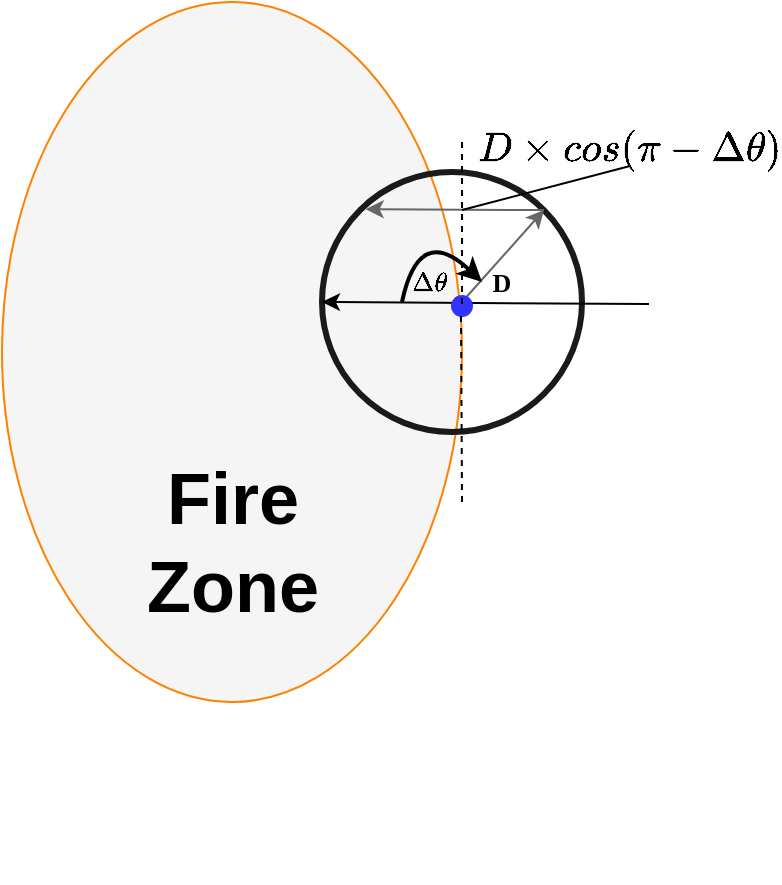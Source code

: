 <mxfile version="12.6.2" type="device"><diagram id="EmzJlP1qOvHJYMn43g3R" name="Page-1"><mxGraphModel dx="1341" dy="711" grid="1" gridSize="10" guides="1" tooltips="1" connect="1" arrows="1" fold="1" page="1" pageScale="1" pageWidth="850" pageHeight="1100" math="1" shadow="0"><root><mxCell id="0"/><mxCell id="1" parent="0"/><mxCell id="-PLJvhi1QuLJu03sKmbB-1" value="" style="ellipse;whiteSpace=wrap;html=1;strokeColor=#FF8000;fillColor=#f5f5f5;fontColor=#333333;" parent="1" vertex="1"><mxGeometry width="230" height="350" as="geometry"/></mxCell><mxCell id="-PLJvhi1QuLJu03sKmbB-2" value="" style="ellipse;whiteSpace=wrap;html=1;aspect=fixed;strokeColor=#1A1A1A;fillColor=none;strokeWidth=3;" parent="1" vertex="1"><mxGeometry x="160" y="85" width="130" height="130" as="geometry"/></mxCell><mxCell id="-PLJvhi1QuLJu03sKmbB-3" value="" style="endArrow=classic;html=1;entryX=0;entryY=0.5;entryDx=0;entryDy=0;strokeWidth=1;exitX=0.5;exitY=0;exitDx=0;exitDy=0;" parent="1" source="-PLJvhi1QuLJu03sKmbB-6" target="-PLJvhi1QuLJu03sKmbB-2" edge="1"><mxGeometry width="50" height="50" relative="1" as="geometry"><mxPoint x="350" y="150" as="sourcePoint"/><mxPoint x="335" y="145" as="targetPoint"/></mxGeometry></mxCell><mxCell id="-PLJvhi1QuLJu03sKmbB-4" value="" style="endArrow=classic;html=1;strokeWidth=1;entryX=0.168;entryY=0.143;entryDx=0;entryDy=0;exitX=1;exitY=0;exitDx=0;exitDy=0;fillColor=#f5f5f5;strokeColor=#666666;entryPerimeter=0;" parent="1" source="-PLJvhi1QuLJu03sKmbB-2" target="-PLJvhi1QuLJu03sKmbB-2" edge="1"><mxGeometry width="50" height="50" relative="1" as="geometry"><mxPoint x="260" y="140" as="sourcePoint"/><mxPoint x="310" y="90" as="targetPoint"/><Array as="points"/></mxGeometry></mxCell><mxCell id="-PLJvhi1QuLJu03sKmbB-6" value="" style="shape=image;html=1;verticalAlign=top;verticalLabelPosition=bottom;labelBackgroundColor=#ffffff;imageAspect=0;aspect=fixed;image=https://cdn4.iconfinder.com/data/icons/ionicons/512/icon-plane-128.png;strokeColor=#1A1A1A;strokeWidth=3;fillColor=none;rotation=-90;" parent="1" vertex="1"><mxGeometry x="323.5" y="140" width="22" height="22" as="geometry"/></mxCell><mxCell id="-PLJvhi1QuLJu03sKmbB-8" value="" style="endArrow=classic;html=1;strokeWidth=1;fillColor=#f5f5f5;strokeColor=#666666;" parent="1" edge="1"><mxGeometry width="50" height="50" relative="1" as="geometry"><mxPoint x="230" y="150" as="sourcePoint"/><mxPoint x="271" y="104" as="targetPoint"/></mxGeometry></mxCell><mxCell id="-PLJvhi1QuLJu03sKmbB-9" value="&lt;div&gt;&lt;font style=&quot;font-size: 36px&quot;&gt;Fire&lt;/font&gt;&lt;/div&gt;&lt;div&gt;&lt;font style=&quot;font-size: 36px&quot;&gt;Zone&lt;/font&gt;&lt;/div&gt;" style="text;strokeColor=none;fillColor=none;html=1;fontSize=24;fontStyle=1;verticalAlign=middle;align=center;" parent="1" vertex="1"><mxGeometry x="45" y="250" width="140" height="40" as="geometry"/></mxCell><mxCell id="-PLJvhi1QuLJu03sKmbB-12" value="" style="ellipse;whiteSpace=wrap;html=1;" parent="1" vertex="1"><mxGeometry y="440" width="20" as="geometry"/></mxCell><mxCell id="-PLJvhi1QuLJu03sKmbB-13" value="" style="ellipse;whiteSpace=wrap;html=1;aspect=fixed;strokeColor=#3333FF;fillColor=#3333FF;" parent="1" vertex="1"><mxGeometry x="225" y="147" width="10" height="10" as="geometry"/></mxCell><mxCell id="-PLJvhi1QuLJu03sKmbB-14" value="&lt;font style=&quot;font-size: 6px&quot; size=&quot;1&quot;&gt;&lt;b style=&quot;font-size: 13px&quot;&gt;D&lt;/b&gt;&lt;/font&gt;" style="text;html=1;strokeColor=none;fillColor=none;align=center;verticalAlign=middle;whiteSpace=wrap;rounded=0;fontFamily=Times New Roman;" parent="1" vertex="1"><mxGeometry x="230" y="130" width="40" height="20" as="geometry"/></mxCell><mxCell id="-PLJvhi1QuLJu03sKmbB-15" value="" style="endArrow=none;dashed=1;html=1;exitX=0.5;exitY=1;exitDx=0;exitDy=0;jumpSize=6;strokeWidth=1;" parent="1" edge="1"><mxGeometry width="50" height="50" relative="1" as="geometry"><mxPoint x="230" y="151" as="sourcePoint"/><mxPoint x="230" y="70" as="targetPoint"/></mxGeometry></mxCell><mxCell id="-PLJvhi1QuLJu03sKmbB-16" value="&lt;font face=&quot;Times New Roman&quot;&gt;&lt;span style=&quot;font-size: 20px&quot;&gt;&lt;b&gt;$$D\times cos(\pi-\Delta\theta)$$&lt;/b&gt;&lt;/span&gt;&lt;/font&gt;" style="text;html=1;strokeColor=none;fillColor=none;align=center;verticalAlign=middle;whiteSpace=wrap;rounded=0;" parent="1" vertex="1"><mxGeometry x="239" y="62" width="150" height="20" as="geometry"/></mxCell><mxCell id="-PLJvhi1QuLJu03sKmbB-25" value="" style="endArrow=none;dashed=1;html=1;jumpSize=6;strokeWidth=1;" parent="1" edge="1"><mxGeometry width="50" height="50" relative="1" as="geometry"><mxPoint x="230" y="250" as="sourcePoint"/><mxPoint x="229.5" y="154" as="targetPoint"/></mxGeometry></mxCell><mxCell id="-PLJvhi1QuLJu03sKmbB-7" value="" style="shape=image;html=1;verticalAlign=top;verticalLabelPosition=bottom;labelBackgroundColor=#ffffff;imageAspect=0;aspect=fixed;image=https://cdn4.iconfinder.com/data/icons/ionicons/512/icon-plane-128.png;strokeColor=#1A1A1A;strokeWidth=3;fillColor=none;rotation=40;" parent="1" vertex="1"><mxGeometry x="245" y="110" width="22" height="22" as="geometry"/></mxCell><mxCell id="-PLJvhi1QuLJu03sKmbB-5" value="" style="curved=1;endArrow=classic;html=1;strokeWidth=2;" parent="1" edge="1"><mxGeometry width="50" height="50" relative="1" as="geometry"><mxPoint x="200" y="150" as="sourcePoint"/><mxPoint x="240" y="140" as="targetPoint"/><Array as="points"><mxPoint x="208.5" y="110"/></Array></mxGeometry></mxCell><mxCell id="-PLJvhi1QuLJu03sKmbB-30" value="&lt;font face=&quot;Times New Roman&quot;&gt;&lt;span style=&quot;font-size: 13px&quot;&gt;&lt;b&gt;$$\Delta\theta$$&lt;/b&gt;&lt;/span&gt;&lt;/font&gt;" style="text;html=1;strokeColor=none;fillColor=none;align=center;verticalAlign=middle;whiteSpace=wrap;rounded=0;" parent="1" vertex="1"><mxGeometry x="189" y="130" width="50" height="20" as="geometry"/></mxCell><mxCell id="-PLJvhi1QuLJu03sKmbB-32" value="" style="endArrow=none;html=1;strokeWidth=1;entryX=0.5;entryY=1;entryDx=0;entryDy=0;" parent="1" target="-PLJvhi1QuLJu03sKmbB-16" edge="1"><mxGeometry width="50" height="50" relative="1" as="geometry"><mxPoint x="230" y="104" as="sourcePoint"/><mxPoint x="334.5" y="76" as="targetPoint"/></mxGeometry></mxCell></root></mxGraphModel></diagram></mxfile>